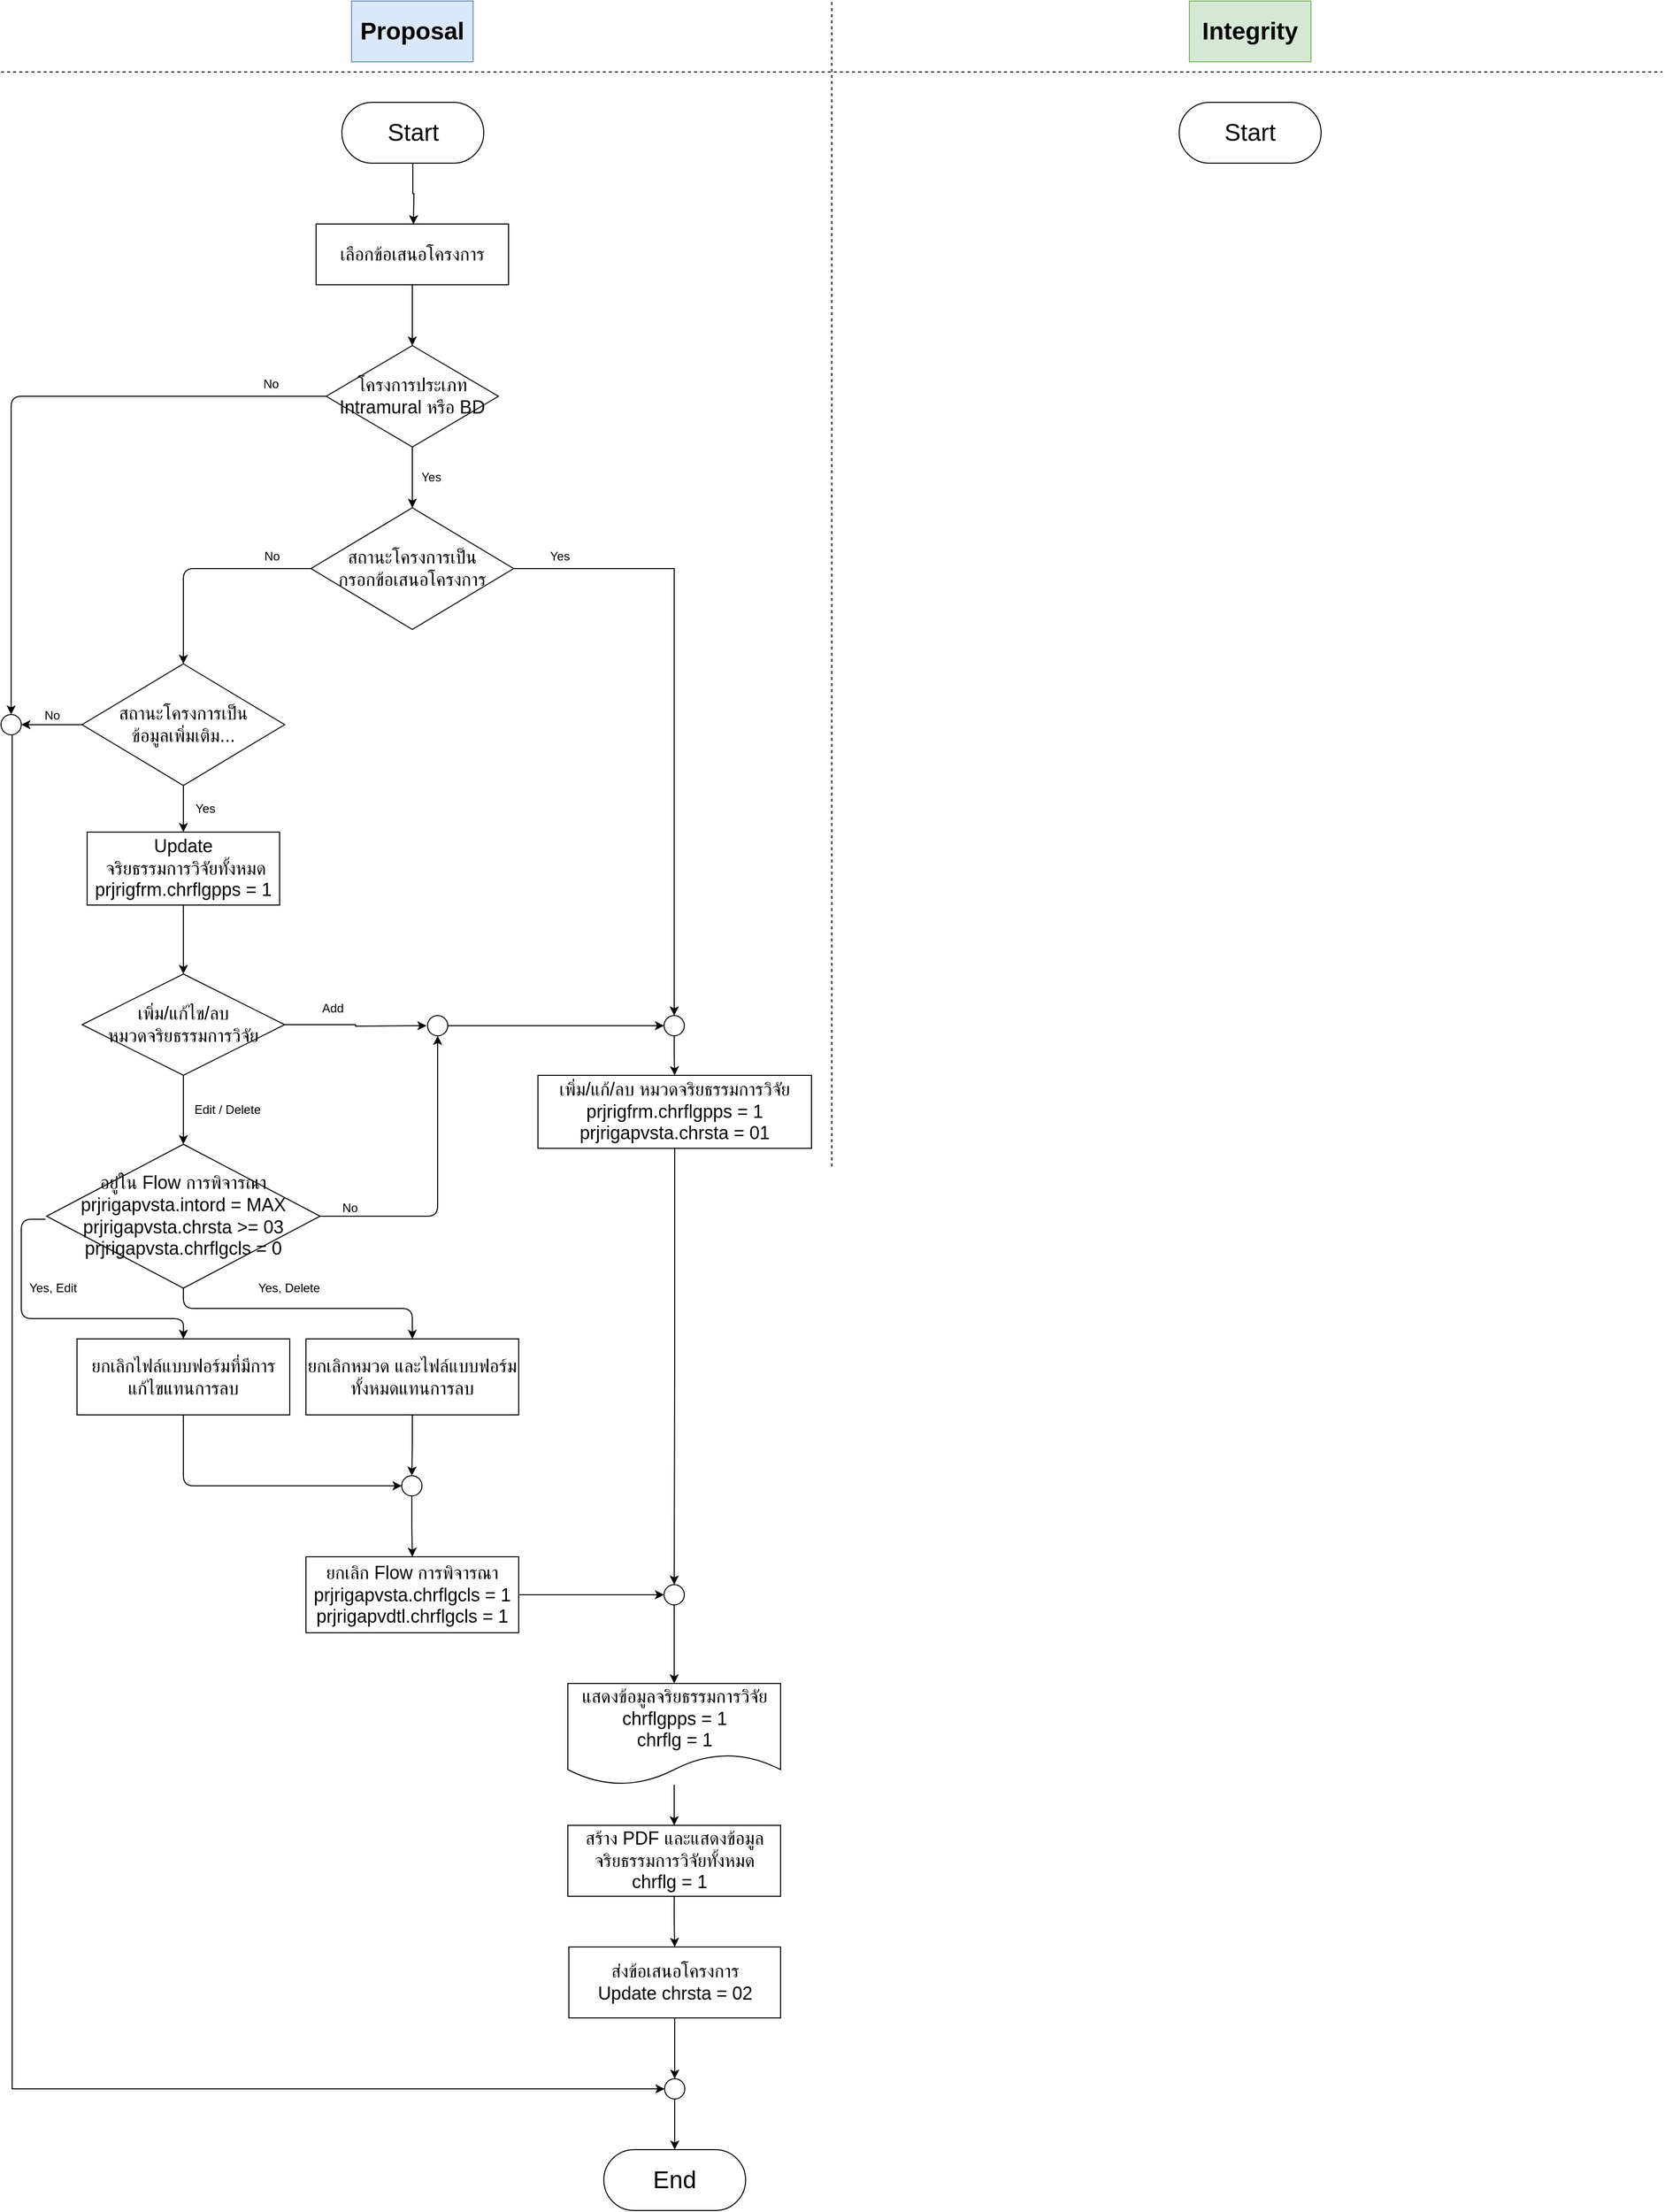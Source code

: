 <mxfile pages="1" version="11.2.5" type="github"><diagram id="XheSabc6A_l0cQ8eEB0v" name="Page-1"><mxGraphModel dx="2249" dy="-422" grid="1" gridSize="10" guides="1" tooltips="1" connect="1" arrows="1" fold="1" page="1" pageScale="1" pageWidth="827" pageHeight="1169" math="0" shadow="0"><root><mxCell id="0"/><mxCell id="1" parent="0"/><mxCell id="-QVgNR0uKfn1cdl9VYep-1" value="&lt;h1&gt;Proposal&lt;/h1&gt;" style="rounded=0;whiteSpace=wrap;html=1;fillColor=#dae8fc;strokeColor=#6c8ebf;" parent="1" vertex="1"><mxGeometry x="-474" y="1180" width="120" height="60" as="geometry"/></mxCell><mxCell id="-QVgNR0uKfn1cdl9VYep-3" value="&lt;h1&gt;Integrity&lt;/h1&gt;" style="rounded=0;whiteSpace=wrap;html=1;fillColor=#d5e8d4;strokeColor=#82b366;" parent="1" vertex="1"><mxGeometry x="353" y="1180" width="120" height="60" as="geometry"/></mxCell><mxCell id="-QVgNR0uKfn1cdl9VYep-4" value="" style="endArrow=none;dashed=1;html=1;" parent="1" edge="1"><mxGeometry width="50" height="50" relative="1" as="geometry"><mxPoint x="-820" y="1250" as="sourcePoint"/><mxPoint x="820" y="1250" as="targetPoint"/></mxGeometry></mxCell><mxCell id="-QVgNR0uKfn1cdl9VYep-5" value="" style="endArrow=none;dashed=1;html=1;" parent="1" edge="1"><mxGeometry width="50" height="50" relative="1" as="geometry"><mxPoint y="2330" as="sourcePoint"/><mxPoint y="1180" as="targetPoint"/></mxGeometry></mxCell><mxCell id="-QVgNR0uKfn1cdl9VYep-10" value="" style="edgeStyle=orthogonalEdgeStyle;rounded=0;orthogonalLoop=1;jettySize=auto;html=1;" parent="1" source="-QVgNR0uKfn1cdl9VYep-6" edge="1"><mxGeometry relative="1" as="geometry"><mxPoint x="-412.941" y="1400.329" as="targetPoint"/></mxGeometry></mxCell><mxCell id="-QVgNR0uKfn1cdl9VYep-6" value="&lt;font style=&quot;font-size: 24px&quot;&gt;Start&lt;/font&gt;" style="rounded=1;whiteSpace=wrap;html=1;arcSize=50;" parent="1" vertex="1"><mxGeometry x="-483.5" y="1280" width="140" height="60" as="geometry"/></mxCell><mxCell id="-QVgNR0uKfn1cdl9VYep-19" value="" style="edgeStyle=orthogonalEdgeStyle;rounded=0;orthogonalLoop=1;jettySize=auto;html=1;" parent="1" source="-QVgNR0uKfn1cdl9VYep-15" target="-QVgNR0uKfn1cdl9VYep-18" edge="1"><mxGeometry relative="1" as="geometry"/></mxCell><mxCell id="-QVgNR0uKfn1cdl9VYep-15" value="&lt;font style=&quot;font-size: 18px&quot;&gt;โครงการประเภท&lt;br&gt;Intramural หรือ BD&lt;/font&gt;" style="rhombus;whiteSpace=wrap;html=1;" parent="1" vertex="1"><mxGeometry x="-499" y="1520" width="170" height="100" as="geometry"/></mxCell><mxCell id="-QVgNR0uKfn1cdl9VYep-17" value="" style="edgeStyle=orthogonalEdgeStyle;rounded=0;orthogonalLoop=1;jettySize=auto;html=1;" parent="1" source="-QVgNR0uKfn1cdl9VYep-16" target="-QVgNR0uKfn1cdl9VYep-15" edge="1"><mxGeometry relative="1" as="geometry"/></mxCell><mxCell id="-QVgNR0uKfn1cdl9VYep-16" value="&lt;font style=&quot;font-size: 18px&quot;&gt;เลือกข้อเสนอโครงการ&lt;/font&gt;" style="rounded=0;whiteSpace=wrap;html=1;" parent="1" vertex="1"><mxGeometry x="-509" y="1400" width="190" height="60" as="geometry"/></mxCell><mxCell id="-QVgNR0uKfn1cdl9VYep-22" value="" style="edgeStyle=orthogonalEdgeStyle;rounded=0;orthogonalLoop=1;jettySize=auto;html=1;entryX=0.5;entryY=0;entryDx=0;entryDy=0;exitX=1;exitY=0.5;exitDx=0;exitDy=0;" parent="1" source="-QVgNR0uKfn1cdl9VYep-18" target="-QVgNR0uKfn1cdl9VYep-77" edge="1"><mxGeometry relative="1" as="geometry"><mxPoint x="-414" y="1860" as="targetPoint"/></mxGeometry></mxCell><mxCell id="-QVgNR0uKfn1cdl9VYep-18" value="&lt;font style=&quot;font-size: 18px&quot;&gt;สถานะโครงการเป็น&lt;br&gt;กรอกข้อเสนอโครงการ&lt;br&gt;&lt;/font&gt;" style="rhombus;whiteSpace=wrap;html=1;" parent="1" vertex="1"><mxGeometry x="-514" y="1680" width="200" height="120" as="geometry"/></mxCell><mxCell id="-QVgNR0uKfn1cdl9VYep-20" value="Yes" style="text;html=1;resizable=0;points=[];autosize=1;align=left;verticalAlign=top;spacingTop=-4;" parent="1" vertex="1"><mxGeometry x="-407" y="1640" width="40" height="20" as="geometry"/></mxCell><mxCell id="-QVgNR0uKfn1cdl9VYep-84" value="" style="edgeStyle=orthogonalEdgeStyle;rounded=0;orthogonalLoop=1;jettySize=auto;html=1;entryX=0.5;entryY=0;entryDx=0;entryDy=0;" parent="1" source="-QVgNR0uKfn1cdl9VYep-21" target="-QVgNR0uKfn1cdl9VYep-82" edge="1"><mxGeometry relative="1" as="geometry"><mxPoint x="-155.5" y="2392" as="targetPoint"/></mxGeometry></mxCell><mxCell id="-QVgNR0uKfn1cdl9VYep-21" value="&lt;span style=&quot;font-size: 18px&quot;&gt;เพิ่ม/แก้/ลบ หมวดจริยธรรมการวิจัย&lt;/span&gt;&lt;br&gt;&lt;span style=&quot;font-size: 18px&quot;&gt;prjrigfrm.chrflgpps = 1&lt;/span&gt;&lt;br&gt;&lt;span style=&quot;font-size: 18px&quot;&gt;prjrigapvsta.chrsta = 01&lt;/span&gt;" style="rounded=0;whiteSpace=wrap;html=1;" parent="1" vertex="1"><mxGeometry x="-290" y="2240" width="270" height="72" as="geometry"/></mxCell><mxCell id="-QVgNR0uKfn1cdl9VYep-23" value="Yes" style="text;html=1;resizable=0;points=[];autosize=1;align=left;verticalAlign=top;spacingTop=-4;" parent="1" vertex="1"><mxGeometry x="-280" y="1718" width="40" height="20" as="geometry"/></mxCell><mxCell id="-QVgNR0uKfn1cdl9VYep-49" value="" style="edgeStyle=orthogonalEdgeStyle;rounded=0;orthogonalLoop=1;jettySize=auto;html=1;" parent="1" source="-QVgNR0uKfn1cdl9VYep-24" target="-QVgNR0uKfn1cdl9VYep-46" edge="1"><mxGeometry relative="1" as="geometry"/></mxCell><mxCell id="-QVgNR0uKfn1cdl9VYep-24" value="&lt;span style=&quot;font-size: 18px&quot;&gt;สร้าง PDF และแสดงข้อมูล&lt;br&gt;จริยธรรมการวิจัยทั้งหมด&lt;br&gt;chrflg = 1&amp;nbsp;&amp;nbsp;&lt;/span&gt;&lt;span style=&quot;font-size: 18px&quot;&gt;&lt;br&gt;&lt;/span&gt;" style="rounded=0;whiteSpace=wrap;html=1;" parent="1" vertex="1"><mxGeometry x="-260.5" y="2980" width="210" height="70" as="geometry"/></mxCell><mxCell id="-QVgNR0uKfn1cdl9VYep-32" value="" style="edgeStyle=orthogonalEdgeStyle;rounded=0;orthogonalLoop=1;jettySize=auto;html=1;" parent="1" source="-QVgNR0uKfn1cdl9VYep-27" target="-QVgNR0uKfn1cdl9VYep-31" edge="1"><mxGeometry relative="1" as="geometry"/></mxCell><mxCell id="-QVgNR0uKfn1cdl9VYep-36" value="" style="edgeStyle=orthogonalEdgeStyle;rounded=0;orthogonalLoop=1;jettySize=auto;html=1;" parent="1" source="-QVgNR0uKfn1cdl9VYep-27" target="-QVgNR0uKfn1cdl9VYep-33" edge="1"><mxGeometry relative="1" as="geometry"/></mxCell><mxCell id="-QVgNR0uKfn1cdl9VYep-27" value="&lt;font style=&quot;font-size: 18px&quot;&gt;สถานะโครงการเป็น&lt;br&gt;ข้อมูลเพิ่มเติม...&lt;br&gt;&lt;/font&gt;" style="rhombus;whiteSpace=wrap;html=1;" parent="1" vertex="1"><mxGeometry x="-740" y="1834" width="200" height="120" as="geometry"/></mxCell><mxCell id="-QVgNR0uKfn1cdl9VYep-29" value="" style="endArrow=classic;html=1;exitX=0;exitY=0.5;exitDx=0;exitDy=0;entryX=0.5;entryY=0;entryDx=0;entryDy=0;" parent="1" source="-QVgNR0uKfn1cdl9VYep-18" target="-QVgNR0uKfn1cdl9VYep-27" edge="1"><mxGeometry width="50" height="50" relative="1" as="geometry"><mxPoint x="-520" y="1740" as="sourcePoint"/><mxPoint x="-770" y="2350" as="targetPoint"/><Array as="points"><mxPoint x="-640" y="1740"/></Array></mxGeometry></mxCell><mxCell id="-QVgNR0uKfn1cdl9VYep-30" value="No" style="text;html=1;resizable=0;points=[];autosize=1;align=left;verticalAlign=top;spacingTop=-4;" parent="1" vertex="1"><mxGeometry x="-562" y="1718" width="30" height="20" as="geometry"/></mxCell><mxCell id="-QVgNR0uKfn1cdl9VYep-56" value="" style="edgeStyle=orthogonalEdgeStyle;rounded=0;orthogonalLoop=1;jettySize=auto;html=1;" parent="1" source="-QVgNR0uKfn1cdl9VYep-31" edge="1"><mxGeometry relative="1" as="geometry"><mxPoint x="-640" y="2140" as="targetPoint"/></mxGeometry></mxCell><mxCell id="-QVgNR0uKfn1cdl9VYep-31" value="&lt;span style=&quot;font-size: 18px&quot;&gt;Update&lt;br&gt;&amp;nbsp;จริยธรรมการวิจัยทั้งหมด&lt;br&gt;&lt;/span&gt;&lt;span style=&quot;font-size: 18px&quot;&gt;prjrigfrm.&lt;/span&gt;&lt;span style=&quot;font-size: 18px&quot;&gt;chrflgpps = 1&lt;/span&gt;&lt;span style=&quot;font-size: 18px&quot;&gt;&lt;br&gt;&lt;/span&gt;" style="rounded=0;whiteSpace=wrap;html=1;" parent="1" vertex="1"><mxGeometry x="-735" y="2000" width="190" height="72" as="geometry"/></mxCell><mxCell id="-QVgNR0uKfn1cdl9VYep-89" value="" style="edgeStyle=orthogonalEdgeStyle;rounded=0;orthogonalLoop=1;jettySize=auto;html=1;entryX=0;entryY=0.5;entryDx=0;entryDy=0;exitX=0.5;exitY=1;exitDx=0;exitDy=0;" parent="1" source="-QVgNR0uKfn1cdl9VYep-33" target="-QVgNR0uKfn1cdl9VYep-52" edge="1"><mxGeometry relative="1" as="geometry"><mxPoint x="-810" y="1984" as="targetPoint"/><Array as="points"><mxPoint x="-809" y="3240"/></Array></mxGeometry></mxCell><mxCell id="-QVgNR0uKfn1cdl9VYep-33" value="" style="ellipse;whiteSpace=wrap;html=1;aspect=fixed;" parent="1" vertex="1"><mxGeometry x="-820" y="1884" width="20" height="20" as="geometry"/></mxCell><mxCell id="-QVgNR0uKfn1cdl9VYep-34" value="" style="endArrow=classic;html=1;exitX=0;exitY=0.5;exitDx=0;exitDy=0;entryX=0.5;entryY=0;entryDx=0;entryDy=0;" parent="1" source="-QVgNR0uKfn1cdl9VYep-15" target="-QVgNR0uKfn1cdl9VYep-33" edge="1"><mxGeometry width="50" height="50" relative="1" as="geometry"><mxPoint x="-750" y="1685" as="sourcePoint"/><mxPoint x="-700" y="1635" as="targetPoint"/><Array as="points"><mxPoint x="-810" y="1570"/></Array></mxGeometry></mxCell><mxCell id="-QVgNR0uKfn1cdl9VYep-35" value="No" style="text;html=1;resizable=0;points=[];autosize=1;align=left;verticalAlign=top;spacingTop=-4;" parent="1" vertex="1"><mxGeometry x="-563" y="1548" width="30" height="20" as="geometry"/></mxCell><mxCell id="-QVgNR0uKfn1cdl9VYep-37" value="No" style="text;html=1;resizable=0;points=[];autosize=1;align=left;verticalAlign=top;spacingTop=-4;" parent="1" vertex="1"><mxGeometry x="-779" y="1875" width="30" height="20" as="geometry"/></mxCell><mxCell id="-QVgNR0uKfn1cdl9VYep-45" value="Yes" style="text;html=1;resizable=0;points=[];autosize=1;align=left;verticalAlign=top;spacingTop=-4;" parent="1" vertex="1"><mxGeometry x="-630" y="1967" width="40" height="20" as="geometry"/></mxCell><mxCell id="-QVgNR0uKfn1cdl9VYep-51" value="" style="edgeStyle=orthogonalEdgeStyle;rounded=0;orthogonalLoop=1;jettySize=auto;html=1;entryX=0.5;entryY=0;entryDx=0;entryDy=0;" parent="1" source="-QVgNR0uKfn1cdl9VYep-46" target="-QVgNR0uKfn1cdl9VYep-52" edge="1"><mxGeometry relative="1" as="geometry"><mxPoint x="-156.5" y="3230" as="targetPoint"/></mxGeometry></mxCell><mxCell id="-QVgNR0uKfn1cdl9VYep-46" value="&lt;span style=&quot;font-size: 18px&quot;&gt;ส่งข้อเสนอโครงการ&lt;br&gt;&lt;/span&gt;&lt;span style=&quot;font-size: 18px&quot;&gt;Update chrsta = 02&lt;/span&gt;&lt;span style=&quot;font-size: 18px&quot;&gt;&lt;br&gt;&lt;/span&gt;" style="rounded=0;whiteSpace=wrap;html=1;" parent="1" vertex="1"><mxGeometry x="-259.5" y="3100" width="209" height="70" as="geometry"/></mxCell><mxCell id="-QVgNR0uKfn1cdl9VYep-48" value="" style="edgeStyle=orthogonalEdgeStyle;rounded=0;orthogonalLoop=1;jettySize=auto;html=1;" parent="1" source="-QVgNR0uKfn1cdl9VYep-47" target="-QVgNR0uKfn1cdl9VYep-24" edge="1"><mxGeometry relative="1" as="geometry"/></mxCell><mxCell id="-QVgNR0uKfn1cdl9VYep-47" value="&lt;font style=&quot;font-size: 18px&quot;&gt;&lt;font&gt;แสดงข้อมูลจริยธรรมการวิจัย&lt;br&gt;&lt;/font&gt;chrflgpps = 1&lt;br&gt;chrflg = 1&lt;/font&gt;" style="shape=document;whiteSpace=wrap;html=1;boundedLbl=1;" parent="1" vertex="1"><mxGeometry x="-260.5" y="2840" width="210" height="100" as="geometry"/></mxCell><mxCell id="-QVgNR0uKfn1cdl9VYep-50" value="&lt;font style=&quot;font-size: 24px&quot;&gt;End&lt;/font&gt;" style="rounded=1;whiteSpace=wrap;html=1;arcSize=50;" parent="1" vertex="1"><mxGeometry x="-225" y="3300" width="140" height="60" as="geometry"/></mxCell><mxCell id="-QVgNR0uKfn1cdl9VYep-53" value="" style="edgeStyle=orthogonalEdgeStyle;rounded=0;orthogonalLoop=1;jettySize=auto;html=1;" parent="1" source="-QVgNR0uKfn1cdl9VYep-52" target="-QVgNR0uKfn1cdl9VYep-50" edge="1"><mxGeometry relative="1" as="geometry"/></mxCell><mxCell id="-QVgNR0uKfn1cdl9VYep-52" value="" style="ellipse;whiteSpace=wrap;html=1;aspect=fixed;" parent="1" vertex="1"><mxGeometry x="-165" y="3230" width="20" height="20" as="geometry"/></mxCell><mxCell id="-QVgNR0uKfn1cdl9VYep-59" value="" style="edgeStyle=orthogonalEdgeStyle;rounded=0;orthogonalLoop=1;jettySize=auto;html=1;" parent="1" source="-QVgNR0uKfn1cdl9VYep-57" edge="1"><mxGeometry relative="1" as="geometry"><mxPoint x="-640" y="2308" as="targetPoint"/></mxGeometry></mxCell><mxCell id="-QVgNR0uKfn1cdl9VYep-79" value="" style="edgeStyle=orthogonalEdgeStyle;rounded=0;orthogonalLoop=1;jettySize=auto;html=1;" parent="1" source="-QVgNR0uKfn1cdl9VYep-57" edge="1"><mxGeometry relative="1" as="geometry"><mxPoint x="-400" y="2191" as="targetPoint"/></mxGeometry></mxCell><mxCell id="-QVgNR0uKfn1cdl9VYep-57" value="&lt;font style=&quot;font-size: 18px&quot;&gt;เพิ่ม/แก้ไข/ลบ &lt;br&gt;หมวดจริยธรรมการวิจัย&lt;br&gt;&lt;/font&gt;" style="rhombus;whiteSpace=wrap;html=1;" parent="1" vertex="1"><mxGeometry x="-740" y="2140" width="200" height="100" as="geometry"/></mxCell><mxCell id="-QVgNR0uKfn1cdl9VYep-60" value="Edit / Delete" style="text;html=1;resizable=0;points=[];autosize=1;align=left;verticalAlign=top;spacingTop=-4;" parent="1" vertex="1"><mxGeometry x="-631" y="2264" width="80" height="20" as="geometry"/></mxCell><mxCell id="-QVgNR0uKfn1cdl9VYep-61" value="&lt;font style=&quot;font-size: 18px&quot;&gt;อยู่ใน Flow การพิจารณา&lt;br&gt;prjrigapvsta.intord = MAX&lt;br&gt;prjrigapvsta.chrsta &amp;gt;= 03&lt;br&gt;prjrigapvsta.chrflgcls = 0&lt;br&gt;&lt;/font&gt;" style="rhombus;whiteSpace=wrap;html=1;" parent="1" vertex="1"><mxGeometry x="-775" y="2308" width="270" height="142" as="geometry"/></mxCell><mxCell id="-QVgNR0uKfn1cdl9VYep-62" value="&lt;span style=&quot;font-size: 18px&quot;&gt;ยกเลิกไฟล์แบบฟอร์มที่มีการแก้ไขแทนการลบ&lt;br&gt;&lt;/span&gt;" style="rounded=0;whiteSpace=wrap;html=1;" parent="1" vertex="1"><mxGeometry x="-745" y="2500" width="210" height="75" as="geometry"/></mxCell><mxCell id="-QVgNR0uKfn1cdl9VYep-86" value="" style="edgeStyle=orthogonalEdgeStyle;rounded=0;orthogonalLoop=1;jettySize=auto;html=1;entryX=0;entryY=0.5;entryDx=0;entryDy=0;" parent="1" source="-QVgNR0uKfn1cdl9VYep-64" target="-QVgNR0uKfn1cdl9VYep-82" edge="1"><mxGeometry relative="1" as="geometry"><mxPoint x="-229" y="2752.5" as="targetPoint"/></mxGeometry></mxCell><mxCell id="-QVgNR0uKfn1cdl9VYep-64" value="&lt;span style=&quot;font-size: 18px&quot;&gt;ยกเลิก Flow การพิจารณา&lt;br&gt;&lt;/span&gt;&lt;font style=&quot;font-size: 18px&quot;&gt;prjrigapvsta&lt;/font&gt;&lt;span style=&quot;font-size: 18px&quot;&gt;.chrflgcls = 1&lt;/span&gt;&lt;br&gt;&lt;span style=&quot;font-size: 18px&quot;&gt;prjrigapvdtl.chrflgcls = 1&lt;/span&gt;" style="rounded=0;whiteSpace=wrap;html=1;" parent="1" vertex="1"><mxGeometry x="-519" y="2715" width="210" height="75" as="geometry"/></mxCell><mxCell id="-QVgNR0uKfn1cdl9VYep-69" value="Yes, Edit" style="text;html=1;resizable=0;points=[];autosize=1;align=left;verticalAlign=top;spacingTop=-4;" parent="1" vertex="1"><mxGeometry x="-794" y="2440" width="60" height="20" as="geometry"/></mxCell><mxCell id="-QVgNR0uKfn1cdl9VYep-74" value="" style="edgeStyle=orthogonalEdgeStyle;rounded=0;orthogonalLoop=1;jettySize=auto;html=1;" parent="1" source="-QVgNR0uKfn1cdl9VYep-70" target="-QVgNR0uKfn1cdl9VYep-73" edge="1"><mxGeometry relative="1" as="geometry"/></mxCell><mxCell id="-QVgNR0uKfn1cdl9VYep-70" value="&lt;span style=&quot;font-size: 18px&quot;&gt;ยกเลิกหมวด และไฟล์แบบฟอร์มทั้งหมดแทนการลบ&lt;br&gt;&lt;/span&gt;" style="rounded=0;whiteSpace=wrap;html=1;" parent="1" vertex="1"><mxGeometry x="-519" y="2500" width="210" height="75" as="geometry"/></mxCell><mxCell id="-QVgNR0uKfn1cdl9VYep-71" value="" style="endArrow=classic;html=1;exitX=0.5;exitY=1;exitDx=0;exitDy=0;entryX=0.5;entryY=0;entryDx=0;entryDy=0;" parent="1" source="-QVgNR0uKfn1cdl9VYep-61" target="-QVgNR0uKfn1cdl9VYep-70" edge="1"><mxGeometry width="50" height="50" relative="1" as="geometry"><mxPoint x="-139.5" y="2525" as="sourcePoint"/><mxPoint x="-89.5" y="2475" as="targetPoint"/><Array as="points"><mxPoint x="-640" y="2470"/><mxPoint x="-414" y="2470"/></Array></mxGeometry></mxCell><mxCell id="-QVgNR0uKfn1cdl9VYep-72" value="Yes, Delete" style="text;html=1;resizable=0;points=[];autosize=1;align=left;verticalAlign=top;spacingTop=-4;" parent="1" vertex="1"><mxGeometry x="-568" y="2440" width="80" height="20" as="geometry"/></mxCell><mxCell id="-QVgNR0uKfn1cdl9VYep-75" value="" style="edgeStyle=orthogonalEdgeStyle;rounded=0;orthogonalLoop=1;jettySize=auto;html=1;" parent="1" source="-QVgNR0uKfn1cdl9VYep-73" target="-QVgNR0uKfn1cdl9VYep-64" edge="1"><mxGeometry relative="1" as="geometry"/></mxCell><mxCell id="-QVgNR0uKfn1cdl9VYep-73" value="" style="ellipse;whiteSpace=wrap;html=1;aspect=fixed;" parent="1" vertex="1"><mxGeometry x="-424.5" y="2635" width="20" height="20" as="geometry"/></mxCell><mxCell id="-QVgNR0uKfn1cdl9VYep-76" value="" style="endArrow=classic;html=1;exitX=0.5;exitY=1;exitDx=0;exitDy=0;entryX=0;entryY=0.5;entryDx=0;entryDy=0;" parent="1" source="-QVgNR0uKfn1cdl9VYep-62" target="-QVgNR0uKfn1cdl9VYep-73" edge="1"><mxGeometry width="50" height="50" relative="1" as="geometry"><mxPoint x="-573" y="2685" as="sourcePoint"/><mxPoint x="-523" y="2635" as="targetPoint"/><Array as="points"><mxPoint x="-640" y="2645"/></Array></mxGeometry></mxCell><mxCell id="-QVgNR0uKfn1cdl9VYep-80" value="" style="edgeStyle=orthogonalEdgeStyle;rounded=0;orthogonalLoop=1;jettySize=auto;html=1;" parent="1" source="-QVgNR0uKfn1cdl9VYep-77" target="-QVgNR0uKfn1cdl9VYep-21" edge="1"><mxGeometry relative="1" as="geometry"/></mxCell><mxCell id="-QVgNR0uKfn1cdl9VYep-77" value="" style="ellipse;whiteSpace=wrap;html=1;aspect=fixed;" parent="1" vertex="1"><mxGeometry x="-165.5" y="2181" width="20" height="20" as="geometry"/></mxCell><mxCell id="-QVgNR0uKfn1cdl9VYep-81" value="Add" style="text;html=1;resizable=0;points=[];autosize=1;align=left;verticalAlign=top;spacingTop=-4;" parent="1" vertex="1"><mxGeometry x="-505" y="2164" width="40" height="20" as="geometry"/></mxCell><mxCell id="-QVgNR0uKfn1cdl9VYep-87" value="" style="edgeStyle=orthogonalEdgeStyle;rounded=0;orthogonalLoop=1;jettySize=auto;html=1;" parent="1" source="-QVgNR0uKfn1cdl9VYep-82" target="-QVgNR0uKfn1cdl9VYep-47" edge="1"><mxGeometry relative="1" as="geometry"/></mxCell><mxCell id="-QVgNR0uKfn1cdl9VYep-82" value="" style="ellipse;whiteSpace=wrap;html=1;aspect=fixed;" parent="1" vertex="1"><mxGeometry x="-165.5" y="2742.5" width="20" height="20" as="geometry"/></mxCell><mxCell id="-QVgNR0uKfn1cdl9VYep-90" value="" style="endArrow=classic;html=1;entryX=0.5;entryY=0;entryDx=0;entryDy=0;" parent="1" target="-QVgNR0uKfn1cdl9VYep-62" edge="1"><mxGeometry width="50" height="50" relative="1" as="geometry"><mxPoint x="-776" y="2382" as="sourcePoint"/><mxPoint x="-685" y="2645" as="targetPoint"/><Array as="points"><mxPoint x="-800" y="2382"/><mxPoint x="-800" y="2480"/><mxPoint x="-640" y="2480"/></Array></mxGeometry></mxCell><mxCell id="-QVgNR0uKfn1cdl9VYep-92" value="" style="ellipse;whiteSpace=wrap;html=1;aspect=fixed;" parent="1" vertex="1"><mxGeometry x="-399" y="2181" width="20" height="20" as="geometry"/></mxCell><mxCell id="-QVgNR0uKfn1cdl9VYep-93" value="" style="endArrow=classic;html=1;exitX=1;exitY=0.5;exitDx=0;exitDy=0;entryX=0.5;entryY=1;entryDx=0;entryDy=0;" parent="1" source="-QVgNR0uKfn1cdl9VYep-61" target="-QVgNR0uKfn1cdl9VYep-92" edge="1"><mxGeometry width="50" height="50" relative="1" as="geometry"><mxPoint x="-250" y="2610" as="sourcePoint"/><mxPoint x="-200" y="2560" as="targetPoint"/><Array as="points"><mxPoint x="-389" y="2379"/></Array></mxGeometry></mxCell><mxCell id="-QVgNR0uKfn1cdl9VYep-94" value="" style="endArrow=classic;html=1;exitX=1;exitY=0.5;exitDx=0;exitDy=0;entryX=0;entryY=0.5;entryDx=0;entryDy=0;" parent="1" source="-QVgNR0uKfn1cdl9VYep-92" target="-QVgNR0uKfn1cdl9VYep-77" edge="1"><mxGeometry width="50" height="50" relative="1" as="geometry"><mxPoint x="-319" y="2061" as="sourcePoint"/><mxPoint x="-269" y="2011" as="targetPoint"/></mxGeometry></mxCell><mxCell id="-QVgNR0uKfn1cdl9VYep-95" value="No" style="text;html=1;resizable=0;points=[];autosize=1;align=left;verticalAlign=top;spacingTop=-4;" parent="1" vertex="1"><mxGeometry x="-485" y="2361" width="30" height="20" as="geometry"/></mxCell><mxCell id="0qX_IZORo3dHoUo4TGGO-1" value="&lt;font style=&quot;font-size: 24px&quot;&gt;Start&lt;/font&gt;" style="rounded=1;whiteSpace=wrap;html=1;arcSize=50;" vertex="1" parent="1"><mxGeometry x="343" y="1280" width="140" height="60" as="geometry"/></mxCell></root></mxGraphModel></diagram></mxfile>